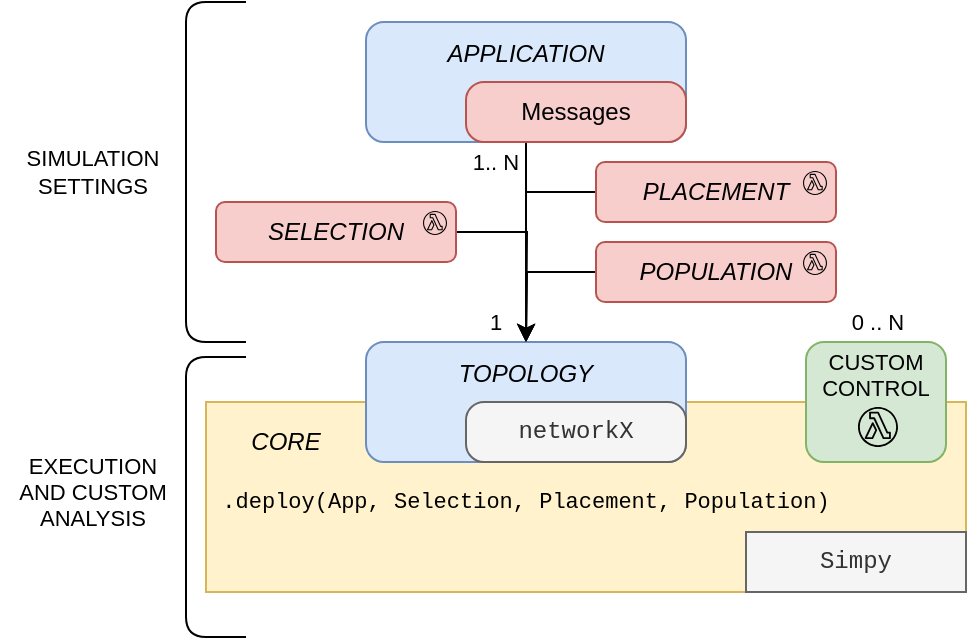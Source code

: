<mxfile version="13.9.5" type="device"><diagram id="VCPGq25FuDZoLrlchB6d" name="Page-1"><mxGraphModel dx="1106" dy="801" grid="1" gridSize="10" guides="1" tooltips="1" connect="1" arrows="1" fold="1" page="1" pageScale="1" pageWidth="827" pageHeight="1169" math="0" shadow="0"><root><mxCell id="0"/><mxCell id="1" parent="0"/><mxCell id="6oQakUoZxc2eleoPbyFx-13" value="" style="rounded=0;whiteSpace=wrap;html=1;fillColor=#fff2cc;strokeColor=#d6b656;" parent="1" vertex="1"><mxGeometry x="240" y="510" width="380" height="95" as="geometry"/></mxCell><mxCell id="6oQakUoZxc2eleoPbyFx-9" style="edgeStyle=orthogonalEdgeStyle;rounded=0;orthogonalLoop=1;jettySize=auto;html=1;" parent="1" source="6oQakUoZxc2eleoPbyFx-1" target="6oQakUoZxc2eleoPbyFx-7" edge="1"><mxGeometry relative="1" as="geometry"/></mxCell><mxCell id="6oQakUoZxc2eleoPbyFx-1" value="APPLICATION&lt;br&gt;&lt;br&gt;&lt;br&gt;" style="rounded=1;whiteSpace=wrap;html=1;fontStyle=2;fillColor=#dae8fc;strokeColor=#6c8ebf;" parent="1" vertex="1"><mxGeometry x="320" y="320" width="160" height="60" as="geometry"/></mxCell><mxCell id="6oQakUoZxc2eleoPbyFx-2" value="Messages" style="rounded=1;whiteSpace=wrap;html=1;arcSize=30;fillColor=#f8cecc;strokeColor=#b85450;" parent="1" vertex="1"><mxGeometry x="370" y="350" width="110" height="30" as="geometry"/></mxCell><mxCell id="6oQakUoZxc2eleoPbyFx-10" style="edgeStyle=orthogonalEdgeStyle;rounded=0;orthogonalLoop=1;jettySize=auto;html=1;entryX=0.5;entryY=0;entryDx=0;entryDy=0;" parent="1" source="6oQakUoZxc2eleoPbyFx-4" target="6oQakUoZxc2eleoPbyFx-7" edge="1"><mxGeometry relative="1" as="geometry"><Array as="points"><mxPoint x="495" y="405"/><mxPoint x="400" y="405"/></Array></mxGeometry></mxCell><mxCell id="6oQakUoZxc2eleoPbyFx-4" value="PLACEMENT" style="rounded=1;whiteSpace=wrap;html=1;fontStyle=2;fillColor=#f8cecc;strokeColor=#b85450;" parent="1" vertex="1"><mxGeometry x="435" y="390" width="120" height="30" as="geometry"/></mxCell><mxCell id="6oQakUoZxc2eleoPbyFx-7" value="TOPOLOGY&lt;br&gt;&lt;br&gt;&lt;br&gt;" style="rounded=1;whiteSpace=wrap;html=1;fillColor=#dae8fc;strokeColor=#6c8ebf;fontStyle=2" parent="1" vertex="1"><mxGeometry x="320" y="480" width="160" height="60" as="geometry"/></mxCell><mxCell id="6oQakUoZxc2eleoPbyFx-8" value="networkX" style="rounded=1;whiteSpace=wrap;html=1;arcSize=30;fillColor=#f5f5f5;strokeColor=#666666;fontColor=#333333;fontFamily=Courier New;" parent="1" vertex="1"><mxGeometry x="370" y="510" width="110" height="30" as="geometry"/></mxCell><mxCell id="6oQakUoZxc2eleoPbyFx-15" style="edgeStyle=orthogonalEdgeStyle;rounded=0;orthogonalLoop=1;jettySize=auto;html=1;" parent="1" source="6oQakUoZxc2eleoPbyFx-14" edge="1"><mxGeometry relative="1" as="geometry"><mxPoint x="400" y="480" as="targetPoint"/></mxGeometry></mxCell><mxCell id="6oQakUoZxc2eleoPbyFx-14" value="POPULATION" style="rounded=1;whiteSpace=wrap;html=1;fontStyle=2;fillColor=#f8cecc;strokeColor=#b85450;" parent="1" vertex="1"><mxGeometry x="435" y="430" width="120" height="30" as="geometry"/></mxCell><mxCell id="6oQakUoZxc2eleoPbyFx-17" style="edgeStyle=orthogonalEdgeStyle;rounded=0;orthogonalLoop=1;jettySize=auto;html=1;" parent="1" source="6oQakUoZxc2eleoPbyFx-16" edge="1"><mxGeometry relative="1" as="geometry"><mxPoint x="400" y="480" as="targetPoint"/></mxGeometry></mxCell><mxCell id="6oQakUoZxc2eleoPbyFx-16" value="SELECTION" style="rounded=1;whiteSpace=wrap;html=1;fontStyle=2;fillColor=#f8cecc;strokeColor=#b85450;" parent="1" vertex="1"><mxGeometry x="245" y="410" width="120" height="30" as="geometry"/></mxCell><mxCell id="6oQakUoZxc2eleoPbyFx-18" value="CORE" style="text;html=1;strokeColor=none;fillColor=none;align=center;verticalAlign=middle;whiteSpace=wrap;rounded=0;fontStyle=2" parent="1" vertex="1"><mxGeometry x="260" y="520" width="40" height="20" as="geometry"/></mxCell><mxCell id="6oQakUoZxc2eleoPbyFx-19" value="Simpy" style="rounded=1;whiteSpace=wrap;html=1;arcSize=0;fillColor=#f5f5f5;strokeColor=#666666;fontColor=#333333;fontFamily=Courier New;" parent="1" vertex="1"><mxGeometry x="510" y="575" width="110" height="30" as="geometry"/></mxCell><mxCell id="6oQakUoZxc2eleoPbyFx-20" value=".deploy(App, Selection, Placement, Population)" style="text;html=1;strokeColor=none;fillColor=none;align=center;verticalAlign=middle;whiteSpace=wrap;rounded=0;fontFamily=Courier New;fontSize=11;" parent="1" vertex="1"><mxGeometry x="222.88" y="550" width="354.25" height="20" as="geometry"/></mxCell><mxCell id="6oQakUoZxc2eleoPbyFx-29" value="" style="endArrow=none;html=1;fontFamily=Courier New;fontSize=11;edgeStyle=orthogonalEdgeStyle;" parent="1" edge="1"><mxGeometry width="50" height="50" relative="1" as="geometry"><mxPoint x="260" y="480" as="sourcePoint"/><mxPoint x="260" y="310" as="targetPoint"/><Array as="points"><mxPoint x="230" y="480"/><mxPoint x="230" y="310"/><mxPoint x="260" y="310"/></Array></mxGeometry></mxCell><mxCell id="6oQakUoZxc2eleoPbyFx-30" value="" style="endArrow=none;html=1;fontFamily=Courier New;fontSize=11;edgeStyle=orthogonalEdgeStyle;" parent="1" edge="1"><mxGeometry width="50" height="50" relative="1" as="geometry"><mxPoint x="260" y="627.5" as="sourcePoint"/><mxPoint x="260" y="487.5" as="targetPoint"/><Array as="points"><mxPoint x="230" y="627.5"/><mxPoint x="230" y="487.5"/></Array></mxGeometry></mxCell><mxCell id="6oQakUoZxc2eleoPbyFx-31" value="SIMULATION&lt;br&gt;SETTINGS" style="text;html=1;align=center;verticalAlign=middle;resizable=0;points=[];autosize=1;fontSize=11;fontFamily=Helvetica;" parent="1" vertex="1"><mxGeometry x="142.88" y="380" width="80" height="30" as="geometry"/></mxCell><mxCell id="6oQakUoZxc2eleoPbyFx-32" value="EXECUTION&lt;br&gt;AND CUSTOM&lt;br&gt;ANALYSIS" style="text;html=1;align=center;verticalAlign=middle;resizable=0;points=[];autosize=1;fontSize=11;fontFamily=Helvetica;" parent="1" vertex="1"><mxGeometry x="137.88" y="535" width="90" height="40" as="geometry"/></mxCell><mxCell id="6oQakUoZxc2eleoPbyFx-33" value="1.. N" style="text;html=1;strokeColor=none;fillColor=none;align=center;verticalAlign=middle;whiteSpace=wrap;rounded=0;fontFamily=Helvetica;fontSize=11;" parent="1" vertex="1"><mxGeometry x="365" y="380" width="40" height="20" as="geometry"/></mxCell><mxCell id="6oQakUoZxc2eleoPbyFx-34" value="1" style="text;html=1;strokeColor=none;fillColor=none;align=center;verticalAlign=middle;whiteSpace=wrap;rounded=0;fontFamily=Helvetica;fontSize=11;" parent="1" vertex="1"><mxGeometry x="365" y="460" width="40" height="20" as="geometry"/></mxCell><mxCell id="6oQakUoZxc2eleoPbyFx-36" value="CUSTOM&lt;br&gt;CONTROL&lt;br&gt;&lt;br&gt;&lt;br&gt;" style="rounded=1;whiteSpace=wrap;html=1;fontFamily=Helvetica;fontSize=11;fillColor=#d5e8d4;strokeColor=#82b366;" parent="1" vertex="1"><mxGeometry x="540" y="480" width="70" height="60" as="geometry"/></mxCell><mxCell id="6oQakUoZxc2eleoPbyFx-43" value="" style="outlineConnect=0;fontColor=#232F3E;gradientColor=none;dashed=0;verticalLabelPosition=bottom;verticalAlign=top;align=center;html=1;fontSize=12;fontStyle=0;aspect=fixed;shape=mxgraph.aws4.resourceIcon;resIcon=mxgraph.aws4.lambda_function;rounded=1;labelBackgroundColor=#000000;shadow=0;fillColor=none;strokeWidth=4;sketch=0;" parent="1" vertex="1"><mxGeometry x="563.5" y="510" width="25" height="25" as="geometry"/></mxCell><mxCell id="6oQakUoZxc2eleoPbyFx-44" value="" style="outlineConnect=0;fontColor=#232F3E;gradientColor=none;dashed=0;verticalLabelPosition=bottom;verticalAlign=top;align=center;html=1;fontSize=12;fontStyle=0;aspect=fixed;shape=mxgraph.aws4.resourceIcon;resIcon=mxgraph.aws4.lambda_function;rounded=1;labelBackgroundColor=#000000;shadow=0;fillColor=none;strokeWidth=4;" parent="1" vertex="1"><mxGeometry x="347" y="413" width="15" height="15" as="geometry"/></mxCell><mxCell id="6oQakUoZxc2eleoPbyFx-46" value="" style="outlineConnect=0;fontColor=#232F3E;gradientColor=none;verticalLabelPosition=bottom;verticalAlign=top;align=center;html=1;fontSize=12;fontStyle=0;aspect=fixed;shape=mxgraph.aws4.resourceIcon;resIcon=mxgraph.aws4.lambda_function;rounded=1;labelBackgroundColor=#000000;shadow=0;fillColor=none;strokeWidth=1;strokeColor=none;sketch=0;" parent="1" vertex="1"><mxGeometry x="537" y="393" width="15" height="15" as="geometry"/></mxCell><mxCell id="6oQakUoZxc2eleoPbyFx-47" value="" style="outlineConnect=0;fontColor=#232F3E;gradientColor=none;dashed=0;verticalLabelPosition=bottom;verticalAlign=top;align=center;html=1;fontSize=12;fontStyle=0;aspect=fixed;shape=mxgraph.aws4.resourceIcon;resIcon=mxgraph.aws4.lambda_function;rounded=1;labelBackgroundColor=#000000;shadow=0;fillColor=none;strokeWidth=4;" parent="1" vertex="1"><mxGeometry x="537" y="433" width="15" height="15" as="geometry"/></mxCell><mxCell id="6oQakUoZxc2eleoPbyFx-48" value="0 .. N" style="text;html=1;strokeColor=none;fillColor=none;align=center;verticalAlign=middle;whiteSpace=wrap;rounded=0;fontFamily=Helvetica;fontSize=11;" parent="1" vertex="1"><mxGeometry x="556" y="460" width="40" height="20" as="geometry"/></mxCell></root></mxGraphModel></diagram></mxfile>